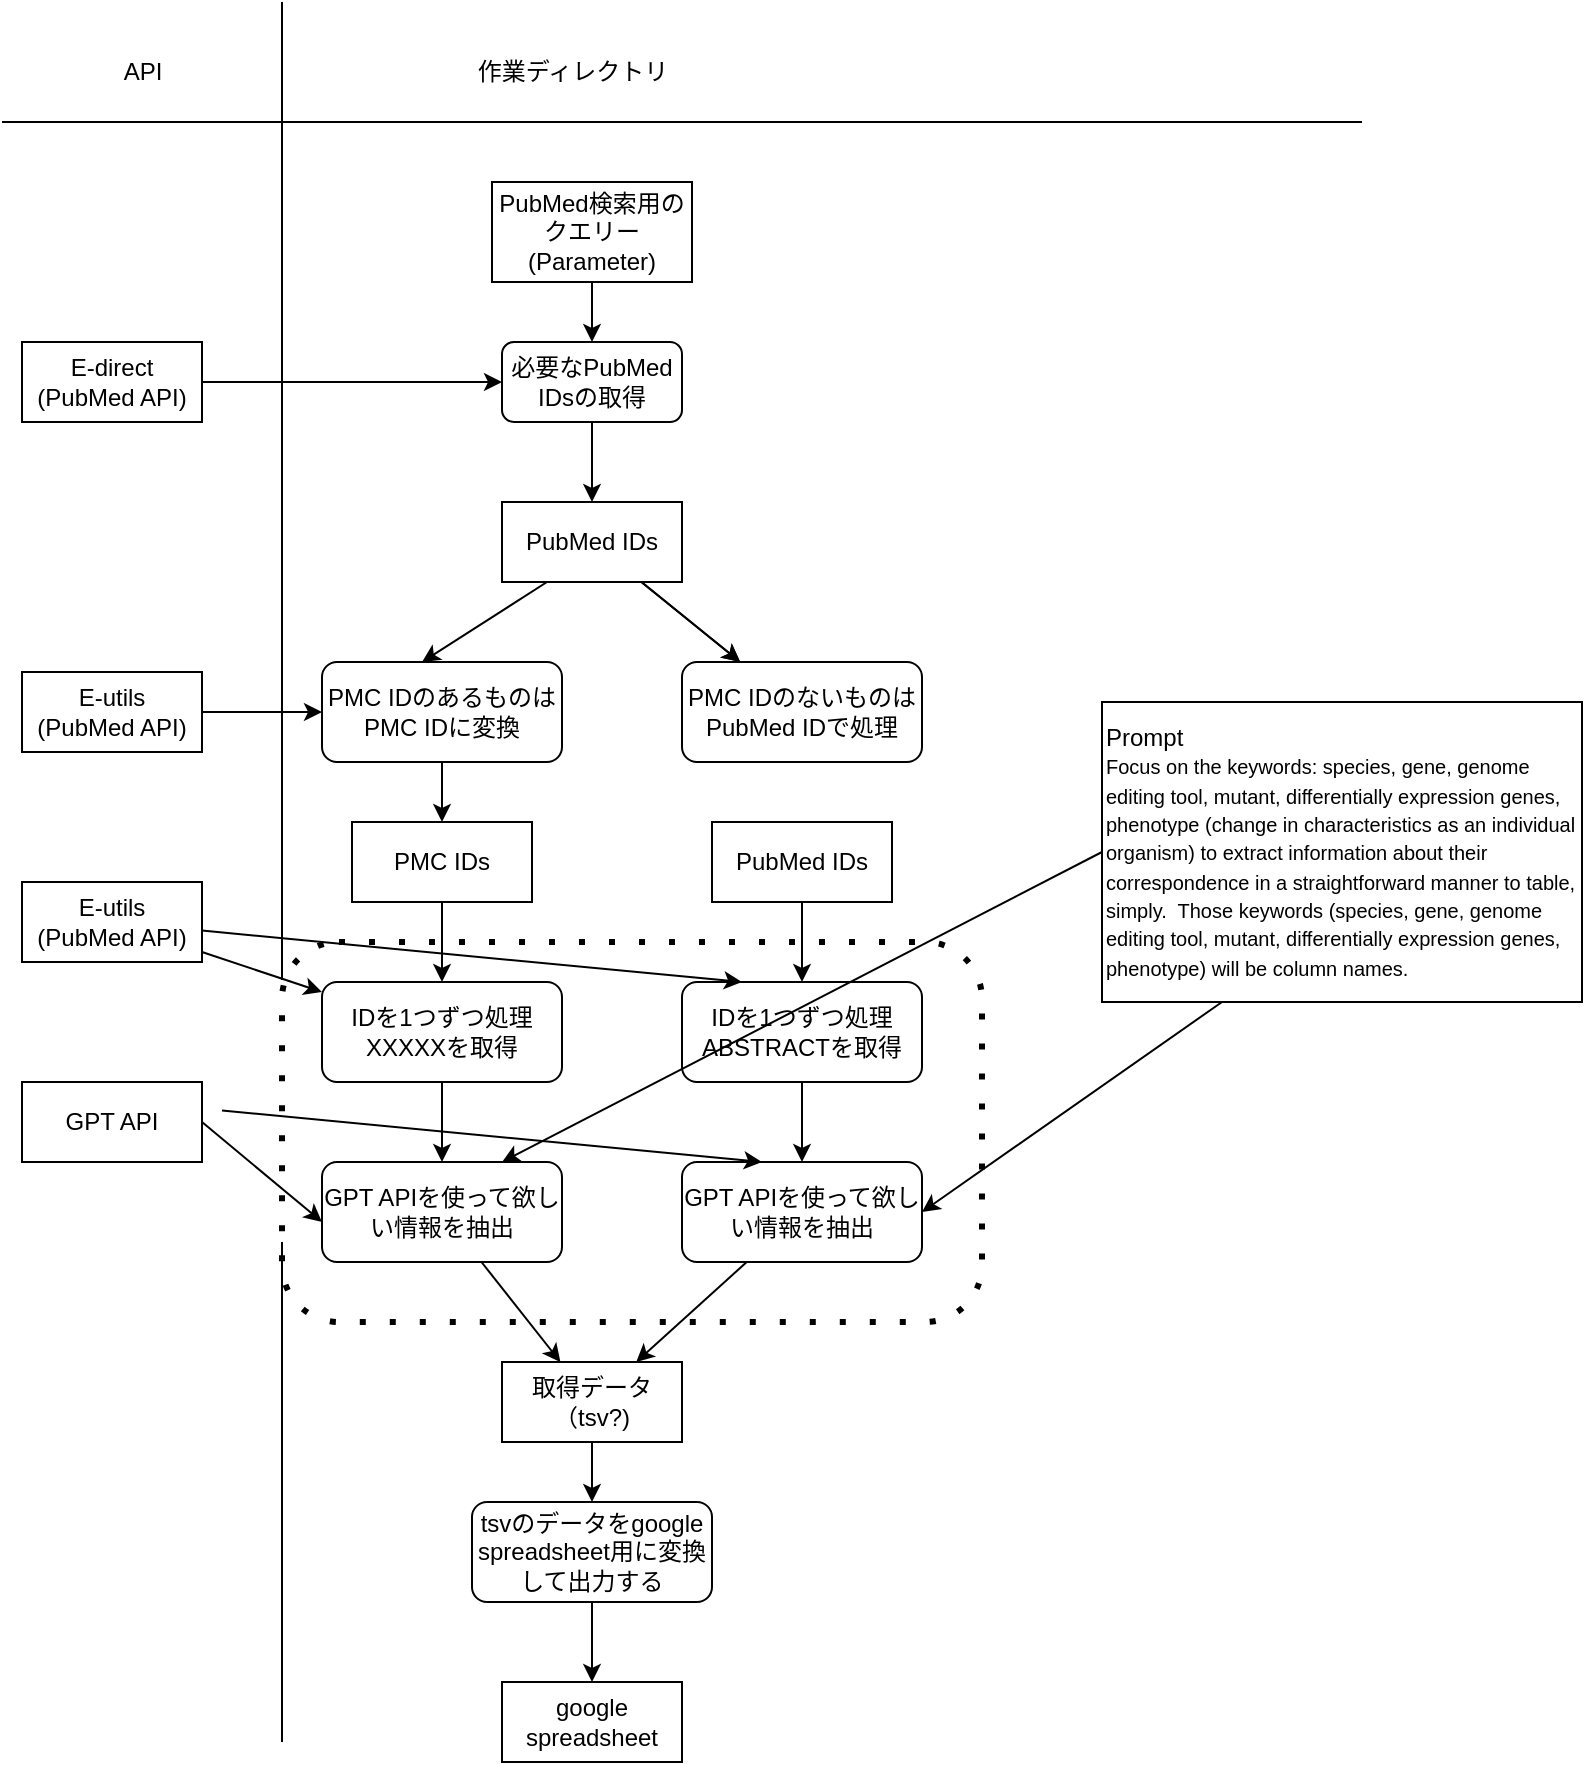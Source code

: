 <mxfile>
    <diagram id="six77aJj35moaCm1U04c" name="Page-1">
        <mxGraphModel dx="985" dy="727" grid="1" gridSize="10" guides="1" tooltips="1" connect="1" arrows="1" fold="1" page="1" pageScale="1" pageWidth="827" pageHeight="1169" math="0" shadow="0">
            <root>
                <mxCell id="0"/>
                <mxCell id="1" parent="0"/>
                <mxCell id="2" value="E-direct (PubMed API)" style="rounded=0;whiteSpace=wrap;html=1;" parent="1" vertex="1">
                    <mxGeometry x="10" y="230" width="90" height="40" as="geometry"/>
                </mxCell>
                <mxCell id="7" value="" style="endArrow=classic;html=1;exitX=1;exitY=0.5;exitDx=0;exitDy=0;" parent="1" source="2" target="8" edge="1">
                    <mxGeometry width="50" height="50" relative="1" as="geometry">
                        <mxPoint x="280" y="420" as="sourcePoint"/>
                        <mxPoint x="230" y="250" as="targetPoint"/>
                    </mxGeometry>
                </mxCell>
                <mxCell id="8" value="必要なPubMed IDsの取得" style="rounded=1;whiteSpace=wrap;html=1;" parent="1" vertex="1">
                    <mxGeometry x="250" y="230" width="90" height="40" as="geometry"/>
                </mxCell>
                <mxCell id="9" value="" style="endArrow=classic;html=1;exitX=0.5;exitY=1;exitDx=0;exitDy=0;" parent="1" source="8" edge="1">
                    <mxGeometry width="50" height="50" relative="1" as="geometry">
                        <mxPoint x="280" y="410" as="sourcePoint"/>
                        <mxPoint x="295" y="310" as="targetPoint"/>
                    </mxGeometry>
                </mxCell>
                <mxCell id="17" value="" style="edgeStyle=none;html=1;" parent="1" source="10" target="15" edge="1">
                    <mxGeometry relative="1" as="geometry"/>
                </mxCell>
                <mxCell id="18" value="" style="edgeStyle=none;html=1;" parent="1" source="10" target="15" edge="1">
                    <mxGeometry relative="1" as="geometry"/>
                </mxCell>
                <mxCell id="19" style="edgeStyle=none;html=1;exitX=0.25;exitY=1;exitDx=0;exitDy=0;entryX=0.417;entryY=0;entryDx=0;entryDy=0;entryPerimeter=0;" parent="1" source="10" target="12" edge="1">
                    <mxGeometry relative="1" as="geometry"/>
                </mxCell>
                <mxCell id="10" value="PubMed IDs" style="rounded=0;whiteSpace=wrap;html=1;" parent="1" vertex="1">
                    <mxGeometry x="250" y="310" width="90" height="40" as="geometry"/>
                </mxCell>
                <mxCell id="20" style="edgeStyle=none;html=1;exitX=1;exitY=0.5;exitDx=0;exitDy=0;entryX=0;entryY=0.5;entryDx=0;entryDy=0;" parent="1" source="11" target="12" edge="1">
                    <mxGeometry relative="1" as="geometry"/>
                </mxCell>
                <mxCell id="11" value="E-utils &lt;br&gt;(PubMed API)" style="rounded=0;whiteSpace=wrap;html=1;" parent="1" vertex="1">
                    <mxGeometry x="10" y="395" width="90" height="40" as="geometry"/>
                </mxCell>
                <mxCell id="24" value="" style="edgeStyle=none;html=1;" parent="1" source="12" target="21" edge="1">
                    <mxGeometry relative="1" as="geometry"/>
                </mxCell>
                <mxCell id="12" value="PMC IDのあるものはPMC IDに変換" style="rounded=1;whiteSpace=wrap;html=1;" parent="1" vertex="1">
                    <mxGeometry x="160" y="390" width="120" height="50" as="geometry"/>
                </mxCell>
                <mxCell id="15" value="PMC IDのないものはPubMed IDで処理" style="rounded=1;whiteSpace=wrap;html=1;" parent="1" vertex="1">
                    <mxGeometry x="340" y="390" width="120" height="50" as="geometry"/>
                </mxCell>
                <mxCell id="28" value="" style="edgeStyle=none;html=1;" parent="1" source="21" target="26" edge="1">
                    <mxGeometry relative="1" as="geometry"/>
                </mxCell>
                <mxCell id="21" value="PMC IDs" style="rounded=0;whiteSpace=wrap;html=1;" parent="1" vertex="1">
                    <mxGeometry x="175" y="470" width="90" height="40" as="geometry"/>
                </mxCell>
                <mxCell id="29" value="" style="edgeStyle=none;html=1;" parent="1" source="25" target="27" edge="1">
                    <mxGeometry relative="1" as="geometry"/>
                </mxCell>
                <mxCell id="25" value="PubMed IDs" style="rounded=0;whiteSpace=wrap;html=1;" parent="1" vertex="1">
                    <mxGeometry x="355" y="470" width="90" height="40" as="geometry"/>
                </mxCell>
                <mxCell id="44" value="" style="edgeStyle=none;html=1;" parent="1" source="26" target="42" edge="1">
                    <mxGeometry relative="1" as="geometry"/>
                </mxCell>
                <mxCell id="26" value="IDを1つずつ処理XXXXXを取得" style="rounded=1;whiteSpace=wrap;html=1;" parent="1" vertex="1">
                    <mxGeometry x="160" y="550" width="120" height="50" as="geometry"/>
                </mxCell>
                <mxCell id="45" value="" style="edgeStyle=none;html=1;" parent="1" source="27" target="43" edge="1">
                    <mxGeometry relative="1" as="geometry"/>
                </mxCell>
                <mxCell id="27" value="IDを1つずつ処理&lt;br&gt;ABSTRACTを取得" style="rounded=1;whiteSpace=wrap;html=1;" parent="1" vertex="1">
                    <mxGeometry x="340" y="550" width="120" height="50" as="geometry"/>
                </mxCell>
                <mxCell id="31" value="" style="edgeStyle=none;html=1;" parent="1" source="30" target="26" edge="1">
                    <mxGeometry relative="1" as="geometry"/>
                </mxCell>
                <mxCell id="32" style="edgeStyle=none;html=1;entryX=0.25;entryY=0;entryDx=0;entryDy=0;" parent="1" source="30" target="27" edge="1">
                    <mxGeometry relative="1" as="geometry"/>
                </mxCell>
                <mxCell id="30" value="E-utils &lt;br&gt;(PubMed API)" style="rounded=0;whiteSpace=wrap;html=1;" parent="1" vertex="1">
                    <mxGeometry x="10" y="500" width="90" height="40" as="geometry"/>
                </mxCell>
                <mxCell id="38" value="" style="endArrow=none;html=1;" parent="1" edge="1">
                    <mxGeometry width="50" height="50" relative="1" as="geometry">
                        <mxPoint y="120" as="sourcePoint"/>
                        <mxPoint x="680" y="120" as="targetPoint"/>
                    </mxGeometry>
                </mxCell>
                <mxCell id="39" value="" style="endArrow=none;html=1;exitX=0;exitY=0.1;exitDx=0;exitDy=0;exitPerimeter=0;" parent="1" source="52" edge="1">
                    <mxGeometry width="50" height="50" relative="1" as="geometry">
                        <mxPoint x="140" y="450" as="sourcePoint"/>
                        <mxPoint x="140" y="60" as="targetPoint"/>
                    </mxGeometry>
                </mxCell>
                <mxCell id="40" value="API" style="text;html=1;align=center;verticalAlign=middle;resizable=0;points=[];autosize=1;strokeColor=none;fillColor=none;" parent="1" vertex="1">
                    <mxGeometry x="50" y="80" width="40" height="30" as="geometry"/>
                </mxCell>
                <mxCell id="41" value="作業ディレクトリ" style="text;html=1;align=center;verticalAlign=middle;resizable=0;points=[];autosize=1;strokeColor=none;fillColor=none;" parent="1" vertex="1">
                    <mxGeometry x="225" y="80" width="120" height="30" as="geometry"/>
                </mxCell>
                <mxCell id="47" value="" style="edgeStyle=none;html=1;" parent="1" source="42" target="46" edge="1">
                    <mxGeometry relative="1" as="geometry"/>
                </mxCell>
                <mxCell id="42" value="GPT APIを使って欲しい情報を抽出" style="rounded=1;whiteSpace=wrap;html=1;" parent="1" vertex="1">
                    <mxGeometry x="160" y="640" width="120" height="50" as="geometry"/>
                </mxCell>
                <mxCell id="48" style="edgeStyle=none;html=1;" parent="1" source="43" target="46" edge="1">
                    <mxGeometry relative="1" as="geometry"/>
                </mxCell>
                <mxCell id="43" value="GPT APIを使って欲しい情報を抽出" style="rounded=1;whiteSpace=wrap;html=1;" parent="1" vertex="1">
                    <mxGeometry x="340" y="640" width="120" height="50" as="geometry"/>
                </mxCell>
                <mxCell id="50" value="" style="edgeStyle=none;html=1;" parent="1" source="46" target="49" edge="1">
                    <mxGeometry relative="1" as="geometry"/>
                </mxCell>
                <mxCell id="46" value="取得データ（tsv?)" style="rounded=0;whiteSpace=wrap;html=1;" parent="1" vertex="1">
                    <mxGeometry x="250" y="740" width="90" height="40" as="geometry"/>
                </mxCell>
                <mxCell id="63" value="" style="edgeStyle=none;html=1;" parent="1" source="49" target="62" edge="1">
                    <mxGeometry relative="1" as="geometry"/>
                </mxCell>
                <mxCell id="49" value="tsvのデータをgoogle spreadsheet用に変換して出力する" style="rounded=1;whiteSpace=wrap;html=1;" parent="1" vertex="1">
                    <mxGeometry x="235" y="810" width="120" height="50" as="geometry"/>
                </mxCell>
                <mxCell id="52" value="" style="rounded=1;whiteSpace=wrap;html=1;dashed=1;dashPattern=1 4;fillColor=none;strokeWidth=3;" parent="1" vertex="1">
                    <mxGeometry x="140" y="530" width="350" height="190" as="geometry"/>
                </mxCell>
                <mxCell id="53" value="" style="endArrow=none;html=1;" parent="1" edge="1">
                    <mxGeometry width="50" height="50" relative="1" as="geometry">
                        <mxPoint x="140" y="930" as="sourcePoint"/>
                        <mxPoint x="140" y="680" as="targetPoint"/>
                    </mxGeometry>
                </mxCell>
                <mxCell id="54" value="GPT API" style="rounded=0;whiteSpace=wrap;html=1;" parent="1" vertex="1">
                    <mxGeometry x="10" y="600" width="90" height="40" as="geometry"/>
                </mxCell>
                <mxCell id="57" value="" style="edgeStyle=none;html=1;exitX=1;exitY=0.5;exitDx=0;exitDy=0;" parent="1" source="54" edge="1">
                    <mxGeometry relative="1" as="geometry">
                        <mxPoint x="120" y="660" as="sourcePoint"/>
                        <mxPoint x="160" y="670" as="targetPoint"/>
                    </mxGeometry>
                </mxCell>
                <mxCell id="58" style="edgeStyle=none;html=1;entryX=0.25;entryY=0;entryDx=0;entryDy=0;" parent="1" edge="1">
                    <mxGeometry relative="1" as="geometry">
                        <mxPoint x="110" y="614.286" as="sourcePoint"/>
                        <mxPoint x="380" y="640" as="targetPoint"/>
                    </mxGeometry>
                </mxCell>
                <mxCell id="61" style="edgeStyle=none;html=1;exitX=0.5;exitY=1;exitDx=0;exitDy=0;entryX=0.5;entryY=0;entryDx=0;entryDy=0;" parent="1" source="59" target="8" edge="1">
                    <mxGeometry relative="1" as="geometry"/>
                </mxCell>
                <mxCell id="59" value="PubMed検索用のクエリー (Parameter)" style="rounded=0;whiteSpace=wrap;html=1;" parent="1" vertex="1">
                    <mxGeometry x="245" y="150" width="100" height="50" as="geometry"/>
                </mxCell>
                <mxCell id="62" value="google spreadsheet" style="rounded=0;whiteSpace=wrap;html=1;" parent="1" vertex="1">
                    <mxGeometry x="250" y="900" width="90" height="40" as="geometry"/>
                </mxCell>
                <mxCell id="66" value="Prompt&lt;br&gt;&lt;font style=&quot;font-size: 10px;&quot;&gt;Focus on the keywords: species, gene, genome editing tool, mutant, differentially expression genes, phenotype (change in characteristics as an individual organism) to extract information about their correspondence in a straightforward manner to table, simply.&amp;nbsp; Those keywords (species, gene, genome editing tool, mutant, differentially expression genes, phenotype) will be column names.&lt;/font&gt;" style="whiteSpace=wrap;html=1;align=left;" vertex="1" parent="1">
                    <mxGeometry x="550" y="410" width="240" height="150" as="geometry"/>
                </mxCell>
                <mxCell id="67" value="" style="edgeStyle=none;html=1;entryX=1;entryY=0.5;entryDx=0;entryDy=0;exitX=0.25;exitY=1;exitDx=0;exitDy=0;" edge="1" parent="1" source="66">
                    <mxGeometry relative="1" as="geometry">
                        <mxPoint x="520" y="500" as="sourcePoint"/>
                        <mxPoint x="460" y="665" as="targetPoint"/>
                    </mxGeometry>
                </mxCell>
                <mxCell id="68" value="" style="edgeStyle=none;html=1;exitX=0;exitY=0.5;exitDx=0;exitDy=0;entryX=0.75;entryY=0;entryDx=0;entryDy=0;" edge="1" parent="1" source="66">
                    <mxGeometry relative="1" as="geometry">
                        <mxPoint x="570" y="610" as="sourcePoint"/>
                        <mxPoint x="250" y="640" as="targetPoint"/>
                    </mxGeometry>
                </mxCell>
            </root>
        </mxGraphModel>
    </diagram>
</mxfile>